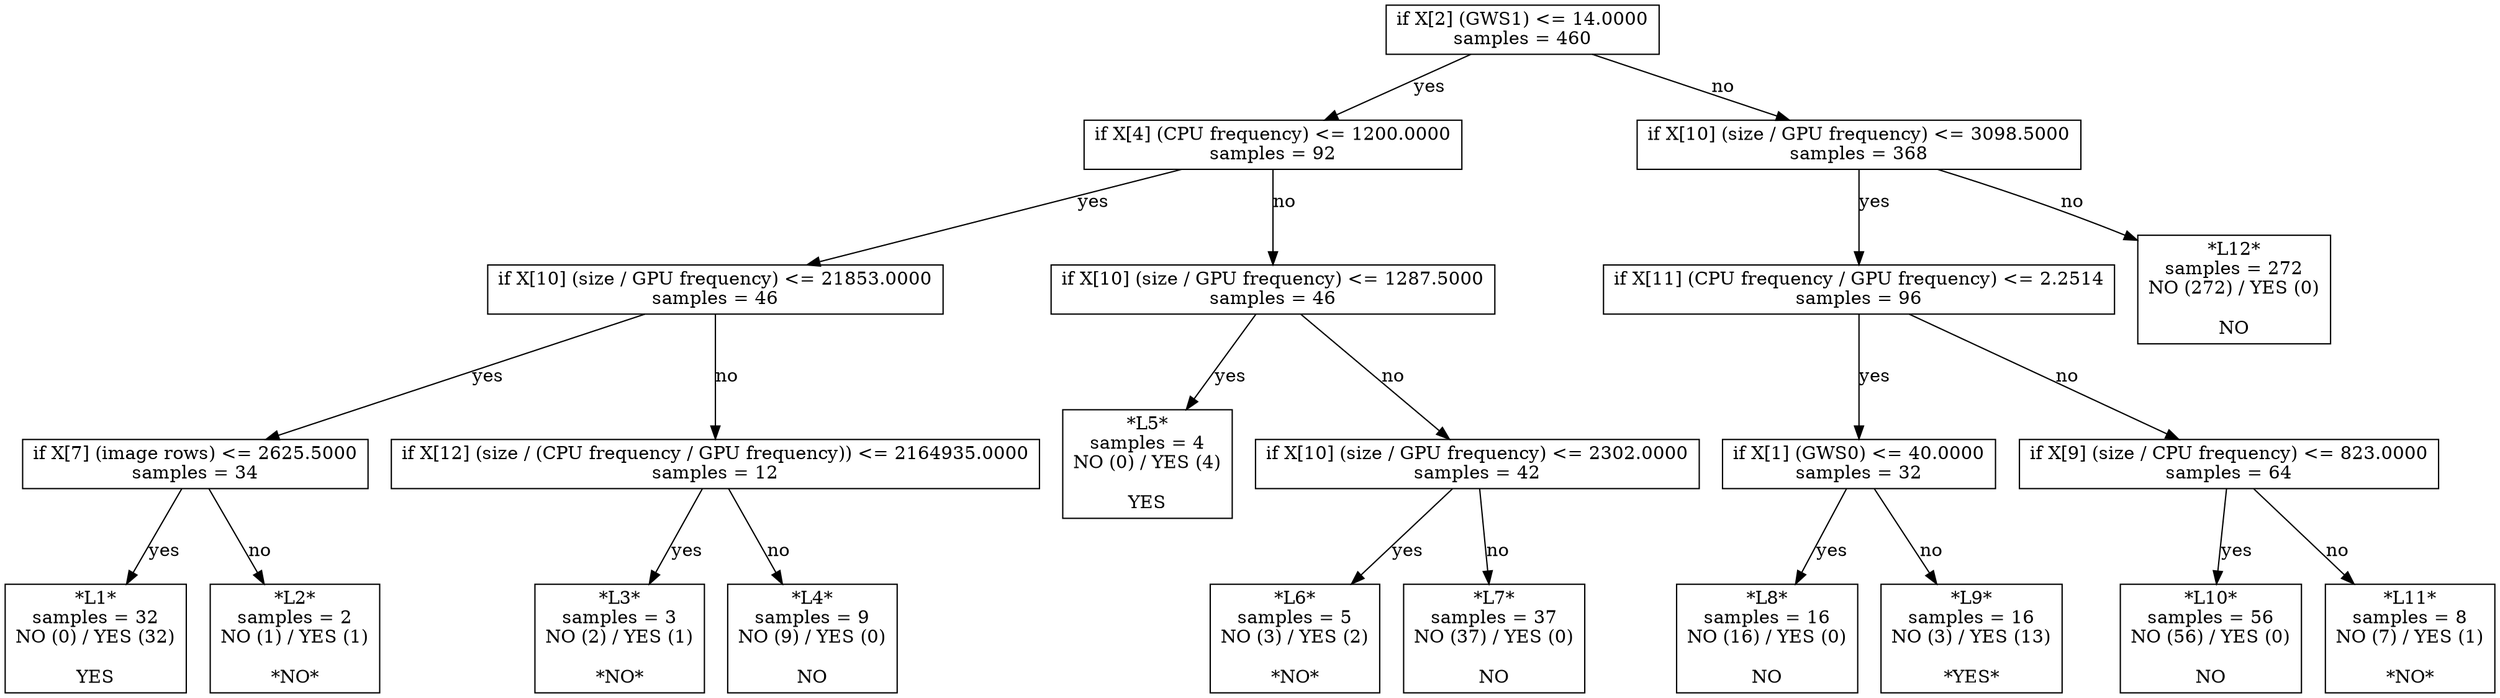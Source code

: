 digraph Tree {
0 [label="if X[2] (GWS1) <= 14.0000\nsamples = 460", shape="box"] ;
1 [label="if X[4] (CPU frequency) <= 1200.0000\nsamples = 92", shape="box"] ;
0 -> 1 [label="yes"];
2 [label="if X[10] (size / GPU frequency) <= 21853.0000\nsamples = 46", shape="box"] ;
1 -> 2 [label="yes"];
3 [label="if X[7] (image rows) <= 2625.5000\nsamples = 34", shape="box"] ;
2 -> 3 [label="yes"];
4 [label="*L1*\nsamples = 32\nNO (0) / YES (32)\n\nYES", shape="box"] ;
3 -> 4 [label="yes"];
5 [label="*L2*\nsamples = 2\nNO (1) / YES (1)\n\n*NO*", shape="box"] ;
3 -> 5 [label="no"];
6 [label="if X[12] (size / (CPU frequency / GPU frequency)) <= 2164935.0000\nsamples = 12", shape="box"] ;
2 -> 6 [label="no"];
7 [label="*L3*\nsamples = 3\nNO (2) / YES (1)\n\n*NO*", shape="box"] ;
6 -> 7 [label="yes"];
8 [label="*L4*\nsamples = 9\nNO (9) / YES (0)\n\nNO", shape="box"] ;
6 -> 8 [label="no"];
9 [label="if X[10] (size / GPU frequency) <= 1287.5000\nsamples = 46", shape="box"] ;
1 -> 9 [label="no"];
10 [label="*L5*\nsamples = 4\nNO (0) / YES (4)\n\nYES", shape="box"] ;
9 -> 10 [label="yes"];
11 [label="if X[10] (size / GPU frequency) <= 2302.0000\nsamples = 42", shape="box"] ;
9 -> 11 [label="no"];
12 [label="*L6*\nsamples = 5\nNO (3) / YES (2)\n\n*NO*", shape="box"] ;
11 -> 12 [label="yes"];
13 [label="*L7*\nsamples = 37\nNO (37) / YES (0)\n\nNO", shape="box"] ;
11 -> 13 [label="no"];
14 [label="if X[10] (size / GPU frequency) <= 3098.5000\nsamples = 368", shape="box"] ;
0 -> 14 [label="no"];
15 [label="if X[11] (CPU frequency / GPU frequency) <= 2.2514\nsamples = 96", shape="box"] ;
14 -> 15 [label="yes"];
16 [label="if X[1] (GWS0) <= 40.0000\nsamples = 32", shape="box"] ;
15 -> 16 [label="yes"];
17 [label="*L8*\nsamples = 16\nNO (16) / YES (0)\n\nNO", shape="box"] ;
16 -> 17 [label="yes"];
18 [label="*L9*\nsamples = 16\nNO (3) / YES (13)\n\n*YES*", shape="box"] ;
16 -> 18 [label="no"];
19 [label="if X[9] (size / CPU frequency) <= 823.0000\nsamples = 64", shape="box"] ;
15 -> 19 [label="no"];
20 [label="*L10*\nsamples = 56\nNO (56) / YES (0)\n\nNO", shape="box"] ;
19 -> 20 [label="yes"];
21 [label="*L11*\nsamples = 8\nNO (7) / YES (1)\n\n*NO*", shape="box"] ;
19 -> 21 [label="no"];
22 [label="*L12*\nsamples = 272\nNO (272) / YES (0)\n\nNO", shape="box"] ;
14 -> 22 [label="no"];
}
